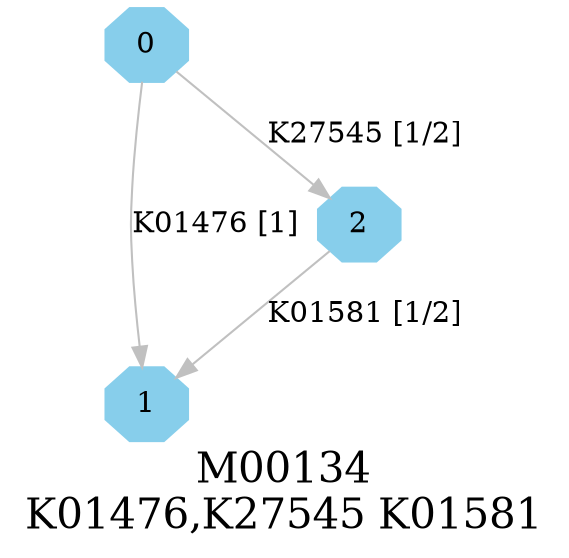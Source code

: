 digraph G {
graph [label="M00134
K01476,K27545 K01581",fontsize=20];
node [shape=box,style=filled];
edge [len=3,color=grey];
{node [width=.3,height=.3,shape=octagon,style=filled,color=skyblue] 0 1 2 }
0 -> 1 [label="K01476 [1]"];
0 -> 2 [label="K27545 [1/2]"];
2 -> 1 [label="K01581 [1/2]"];
}